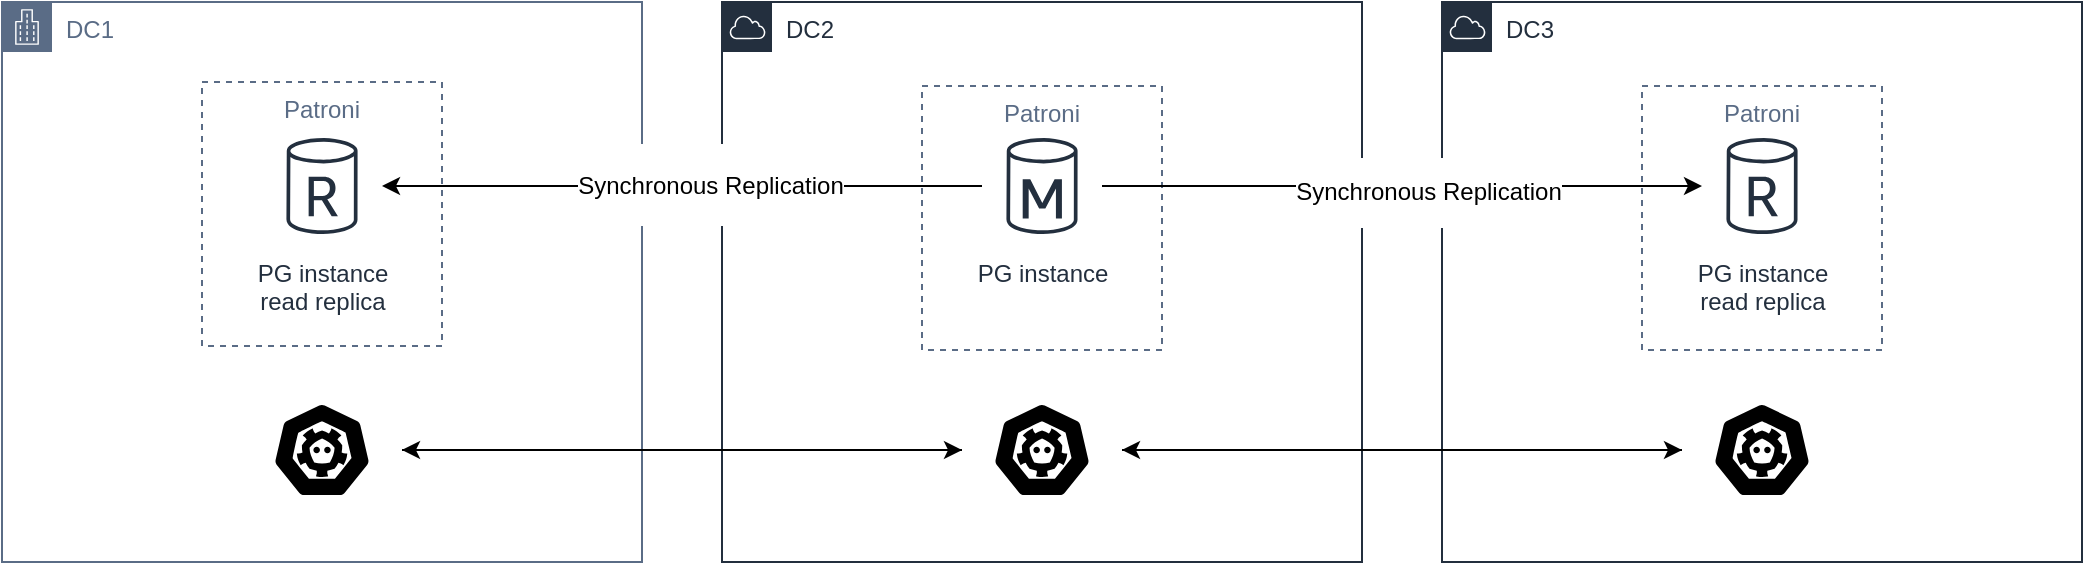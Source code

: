 <mxfile version="21.0.2"><diagram id="SVgELWPNXIlR7V7eDs_m" name="Page-1"><mxGraphModel dx="1360" dy="795" grid="1" gridSize="10" guides="1" tooltips="1" connect="1" arrows="1" fold="1" page="1" pageScale="1" pageWidth="1169" pageHeight="827" math="0" shadow="0"><root><mxCell id="0"/><mxCell id="1" parent="0"/><mxCell id="dUL-HE1l6FZ1BQVU0PZT-3" value="DC2" style="points=[[0,0],[0.25,0],[0.5,0],[0.75,0],[1,0],[1,0.25],[1,0.5],[1,0.75],[1,1],[0.75,1],[0.5,1],[0.25,1],[0,1],[0,0.75],[0,0.5],[0,0.25]];outlineConnect=0;gradientColor=none;html=1;whiteSpace=wrap;fontSize=12;fontStyle=0;container=1;pointerEvents=0;collapsible=0;recursiveResize=0;shape=mxgraph.aws4.group;grIcon=mxgraph.aws4.group_aws_cloud;strokeColor=#232F3E;fillColor=none;verticalAlign=top;align=left;spacingLeft=30;fontColor=#232F3E;dashed=0;" vertex="1" parent="1"><mxGeometry x="400" y="40" width="320" height="280" as="geometry"/></mxCell><mxCell id="dUL-HE1l6FZ1BQVU0PZT-18" value="PG instance" style="sketch=0;outlineConnect=0;fontColor=#232F3E;gradientColor=none;strokeColor=#232F3E;fillColor=#ffffff;dashed=0;verticalLabelPosition=bottom;verticalAlign=top;align=center;html=1;fontSize=12;fontStyle=0;aspect=fixed;shape=mxgraph.aws4.resourceIcon;resIcon=mxgraph.aws4.db_instance;" vertex="1" parent="dUL-HE1l6FZ1BQVU0PZT-3"><mxGeometry x="130" y="62" width="60" height="60" as="geometry"/></mxCell><mxCell id="dUL-HE1l6FZ1BQVU0PZT-31" value="" style="sketch=0;html=1;dashed=0;whitespace=wrap;fillColor=#000000;strokeColor=#ffffff;points=[[0.005,0.63,0],[0.1,0.2,0],[0.9,0.2,0],[0.5,0,0],[0.995,0.63,0],[0.72,0.99,0],[0.5,1,0],[0.28,0.99,0]];verticalLabelPosition=bottom;align=center;verticalAlign=top;shape=mxgraph.kubernetes.icon;prIcon=etcd" vertex="1" parent="dUL-HE1l6FZ1BQVU0PZT-3"><mxGeometry x="120" y="200" width="80" height="48" as="geometry"/></mxCell><mxCell id="dUL-HE1l6FZ1BQVU0PZT-64" value="Patroni" style="fillColor=none;strokeColor=#5A6C86;dashed=1;verticalAlign=top;fontStyle=0;fontColor=#5A6C86;whiteSpace=wrap;html=1;" vertex="1" parent="dUL-HE1l6FZ1BQVU0PZT-3"><mxGeometry x="100" y="42" width="120" height="132" as="geometry"/></mxCell><mxCell id="dUL-HE1l6FZ1BQVU0PZT-4" value="DC1&lt;span style=&quot;white-space: pre;&quot;&gt;&#9;&lt;/span&gt;" style="points=[[0,0],[0.25,0],[0.5,0],[0.75,0],[1,0],[1,0.25],[1,0.5],[1,0.75],[1,1],[0.75,1],[0.5,1],[0.25,1],[0,1],[0,0.75],[0,0.5],[0,0.25]];outlineConnect=0;gradientColor=none;html=1;whiteSpace=wrap;fontSize=12;fontStyle=0;container=1;pointerEvents=0;collapsible=0;recursiveResize=0;shape=mxgraph.aws4.group;grIcon=mxgraph.aws4.group_corporate_data_center;strokeColor=#5A6C86;fillColor=none;verticalAlign=top;align=left;spacingLeft=30;fontColor=#5A6C86;dashed=0;" vertex="1" parent="1"><mxGeometry x="40" y="40" width="320" height="280" as="geometry"/></mxCell><mxCell id="dUL-HE1l6FZ1BQVU0PZT-19" value="PG instance&lt;br&gt;read replica" style="sketch=0;outlineConnect=0;fontColor=#232F3E;gradientColor=none;strokeColor=#232F3E;fillColor=#ffffff;dashed=0;verticalLabelPosition=bottom;verticalAlign=top;align=center;html=1;fontSize=12;fontStyle=0;aspect=fixed;shape=mxgraph.aws4.resourceIcon;resIcon=mxgraph.aws4.db_instance_read_replica;" vertex="1" parent="dUL-HE1l6FZ1BQVU0PZT-4"><mxGeometry x="130" y="62" width="60" height="60" as="geometry"/></mxCell><mxCell id="dUL-HE1l6FZ1BQVU0PZT-30" value="" style="sketch=0;html=1;dashed=0;whitespace=wrap;fillColor=#000000;strokeColor=#ffffff;points=[[0.005,0.63,0],[0.1,0.2,0],[0.9,0.2,0],[0.5,0,0],[0.995,0.63,0],[0.72,0.99,0],[0.5,1,0],[0.28,0.99,0]];verticalLabelPosition=bottom;align=center;verticalAlign=top;shape=mxgraph.kubernetes.icon;prIcon=etcd" vertex="1" parent="dUL-HE1l6FZ1BQVU0PZT-4"><mxGeometry x="120" y="200" width="80" height="48" as="geometry"/></mxCell><mxCell id="dUL-HE1l6FZ1BQVU0PZT-62" value="Patroni" style="fillColor=none;strokeColor=#5A6C86;dashed=1;verticalAlign=top;fontStyle=0;fontColor=#5A6C86;whiteSpace=wrap;html=1;" vertex="1" parent="dUL-HE1l6FZ1BQVU0PZT-4"><mxGeometry x="100" y="40" width="120" height="132" as="geometry"/></mxCell><mxCell id="dUL-HE1l6FZ1BQVU0PZT-11" value="DC3" style="points=[[0,0],[0.25,0],[0.5,0],[0.75,0],[1,0],[1,0.25],[1,0.5],[1,0.75],[1,1],[0.75,1],[0.5,1],[0.25,1],[0,1],[0,0.75],[0,0.5],[0,0.25]];outlineConnect=0;gradientColor=none;html=1;whiteSpace=wrap;fontSize=12;fontStyle=0;container=1;pointerEvents=0;collapsible=0;recursiveResize=0;shape=mxgraph.aws4.group;grIcon=mxgraph.aws4.group_aws_cloud;strokeColor=#232F3E;fillColor=none;verticalAlign=top;align=left;spacingLeft=30;fontColor=#232F3E;dashed=0;" vertex="1" parent="1"><mxGeometry x="760" y="40" width="320" height="280" as="geometry"/></mxCell><mxCell id="dUL-HE1l6FZ1BQVU0PZT-17" value="PG instance&lt;br&gt;read replica" style="sketch=0;outlineConnect=0;fontColor=#232F3E;gradientColor=none;strokeColor=#232F3E;fillColor=#ffffff;dashed=0;verticalLabelPosition=bottom;verticalAlign=top;align=center;html=1;fontSize=12;fontStyle=0;aspect=fixed;shape=mxgraph.aws4.resourceIcon;resIcon=mxgraph.aws4.db_instance_read_replica;" vertex="1" parent="dUL-HE1l6FZ1BQVU0PZT-11"><mxGeometry x="130" y="62" width="60" height="60" as="geometry"/></mxCell><mxCell id="dUL-HE1l6FZ1BQVU0PZT-36" style="edgeStyle=orthogonalEdgeStyle;rounded=0;orthogonalLoop=1;jettySize=auto;html=1;" edge="1" parent="dUL-HE1l6FZ1BQVU0PZT-11" source="dUL-HE1l6FZ1BQVU0PZT-32"><mxGeometry relative="1" as="geometry"><mxPoint x="-160" y="224" as="targetPoint"/></mxGeometry></mxCell><mxCell id="dUL-HE1l6FZ1BQVU0PZT-32" value="" style="sketch=0;html=1;dashed=0;whitespace=wrap;fillColor=#000000;strokeColor=#ffffff;points=[[0.005,0.63,0],[0.1,0.2,0],[0.9,0.2,0],[0.5,0,0],[0.995,0.63,0],[0.72,0.99,0],[0.5,1,0],[0.28,0.99,0]];verticalLabelPosition=bottom;align=center;verticalAlign=top;shape=mxgraph.kubernetes.icon;prIcon=etcd" vertex="1" parent="dUL-HE1l6FZ1BQVU0PZT-11"><mxGeometry x="120" y="200" width="80" height="48" as="geometry"/></mxCell><mxCell id="dUL-HE1l6FZ1BQVU0PZT-66" value="Patroni" style="fillColor=none;strokeColor=#5A6C86;dashed=1;verticalAlign=top;fontStyle=0;fontColor=#5A6C86;whiteSpace=wrap;html=1;" vertex="1" parent="dUL-HE1l6FZ1BQVU0PZT-11"><mxGeometry x="100" y="42" width="120" height="132" as="geometry"/></mxCell><mxCell id="dUL-HE1l6FZ1BQVU0PZT-28" style="edgeStyle=orthogonalEdgeStyle;rounded=0;orthogonalLoop=1;jettySize=auto;html=1;" edge="1" parent="1" source="dUL-HE1l6FZ1BQVU0PZT-18" target="dUL-HE1l6FZ1BQVU0PZT-19"><mxGeometry relative="1" as="geometry"/></mxCell><mxCell id="dUL-HE1l6FZ1BQVU0PZT-37" value="&lt;h3 class=&quot;title&quot;&gt;&lt;font style=&quot;font-size: 11px;&quot;&gt;&lt;font style=&quot;font-size: 12px;&quot;&gt;&lt;span style=&quot;font-weight: normal;&quot;&gt;Synchronous Replication&lt;/span&gt;&lt;/font&gt;&lt;/font&gt;&lt;/h3&gt;" style="edgeLabel;html=1;align=center;verticalAlign=middle;resizable=0;points=[];" vertex="1" connectable="0" parent="dUL-HE1l6FZ1BQVU0PZT-28"><mxGeometry x="-0.093" y="-1" relative="1" as="geometry"><mxPoint as="offset"/></mxGeometry></mxCell><mxCell id="dUL-HE1l6FZ1BQVU0PZT-29" style="edgeStyle=orthogonalEdgeStyle;rounded=0;orthogonalLoop=1;jettySize=auto;html=1;" edge="1" parent="1" source="dUL-HE1l6FZ1BQVU0PZT-18" target="dUL-HE1l6FZ1BQVU0PZT-17"><mxGeometry relative="1" as="geometry"/></mxCell><mxCell id="dUL-HE1l6FZ1BQVU0PZT-38" value="&lt;h3 style=&quot;font-size: 10px;&quot; class=&quot;title&quot;&gt;&lt;font style=&quot;font-size: 10px;&quot;&gt;&lt;font style=&quot;font-size: 10px;&quot;&gt;&lt;font style=&quot;font-size: 11px;&quot;&gt;&lt;font style=&quot;font-size: 12px;&quot;&gt;&lt;span style=&quot;font-weight: normal;&quot;&gt;Synchronous Replication&lt;/span&gt;&lt;/font&gt;&lt;/font&gt;&lt;/font&gt;&lt;/font&gt;&lt;/h3&gt;" style="edgeLabel;html=1;align=center;verticalAlign=middle;resizable=0;points=[];" vertex="1" connectable="0" parent="dUL-HE1l6FZ1BQVU0PZT-29"><mxGeometry x="0.087" y="-3" relative="1" as="geometry"><mxPoint as="offset"/></mxGeometry></mxCell><mxCell id="dUL-HE1l6FZ1BQVU0PZT-33" style="edgeStyle=orthogonalEdgeStyle;rounded=0;orthogonalLoop=1;jettySize=auto;html=1;" edge="1" parent="1" source="dUL-HE1l6FZ1BQVU0PZT-30" target="dUL-HE1l6FZ1BQVU0PZT-31"><mxGeometry relative="1" as="geometry"/></mxCell><mxCell id="dUL-HE1l6FZ1BQVU0PZT-34" style="edgeStyle=orthogonalEdgeStyle;rounded=0;orthogonalLoop=1;jettySize=auto;html=1;" edge="1" parent="1" source="dUL-HE1l6FZ1BQVU0PZT-31" target="dUL-HE1l6FZ1BQVU0PZT-30"><mxGeometry relative="1" as="geometry"/></mxCell><mxCell id="dUL-HE1l6FZ1BQVU0PZT-35" style="edgeStyle=orthogonalEdgeStyle;rounded=0;orthogonalLoop=1;jettySize=auto;html=1;" edge="1" parent="1" source="dUL-HE1l6FZ1BQVU0PZT-31" target="dUL-HE1l6FZ1BQVU0PZT-32"><mxGeometry relative="1" as="geometry"/></mxCell></root></mxGraphModel></diagram></mxfile>
